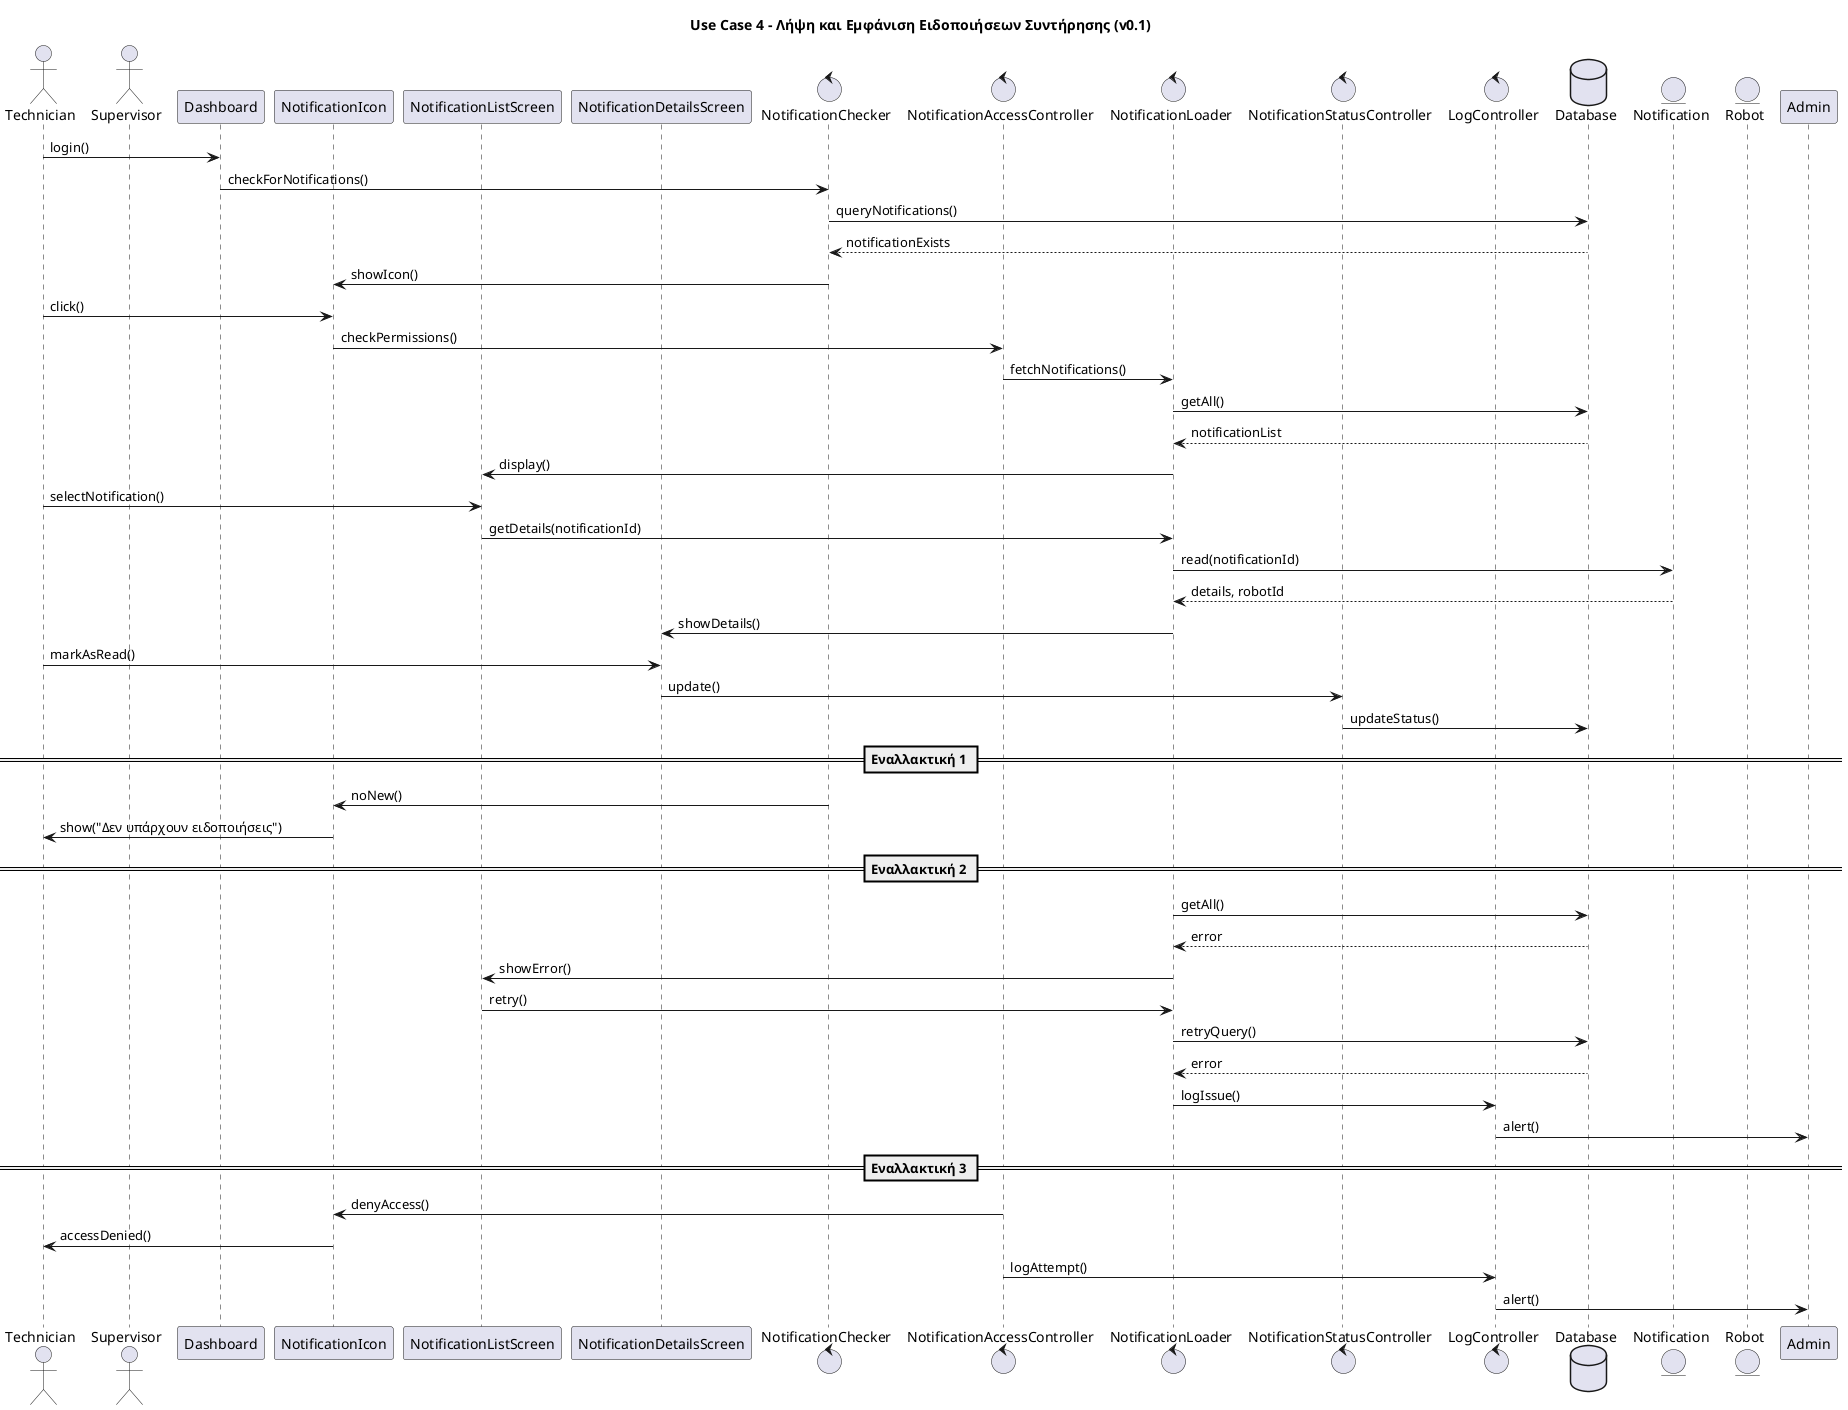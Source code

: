 @startuml
title Use Case 4 – Λήψη και Εμφάνιση Ειδοποιήσεων Συντήρησης (v0.1)

actor Technician
actor Supervisor
participant Dashboard
participant NotificationIcon
participant NotificationListScreen
participant NotificationDetailsScreen
control NotificationChecker
control NotificationAccessController
control NotificationLoader
control NotificationStatusController
control LogController
database Database
entity Notification
entity Robot

Technician -> Dashboard : login()
Dashboard -> NotificationChecker : checkForNotifications()
NotificationChecker -> Database : queryNotifications()
Database --> NotificationChecker : notificationExists
NotificationChecker -> NotificationIcon : showIcon()

Technician -> NotificationIcon : click()
NotificationIcon -> NotificationAccessController : checkPermissions()
NotificationAccessController -> NotificationLoader : fetchNotifications()
NotificationLoader -> Database : getAll()
Database --> NotificationLoader : notificationList
NotificationLoader -> NotificationListScreen : display()

Technician -> NotificationListScreen : selectNotification()
NotificationListScreen -> NotificationLoader : getDetails(notificationId)
NotificationLoader -> Notification : read(notificationId)
Notification --> NotificationLoader : details, robotId
NotificationLoader -> NotificationDetailsScreen : showDetails()

Technician -> NotificationDetailsScreen : markAsRead()
NotificationDetailsScreen -> NotificationStatusController : update()
NotificationStatusController -> Database : updateStatus()

== Εναλλακτική 1 ==
NotificationChecker -> NotificationIcon : noNew()
NotificationIcon -> Technician : show("Δεν υπάρχουν ειδοποιήσεις")

== Εναλλακτική 2 ==
NotificationLoader -> Database : getAll()
Database --> NotificationLoader : error
NotificationLoader -> NotificationListScreen : showError()
NotificationListScreen -> NotificationLoader : retry()
NotificationLoader -> Database : retryQuery()
Database --> NotificationLoader : error
NotificationLoader -> LogController : logIssue()
LogController -> Admin : alert()

== Εναλλακτική 3 ==
NotificationAccessController -> NotificationIcon : denyAccess()
NotificationIcon -> Technician : accessDenied()
NotificationAccessController -> LogController : logAttempt()
LogController -> Admin : alert()
@enduml
